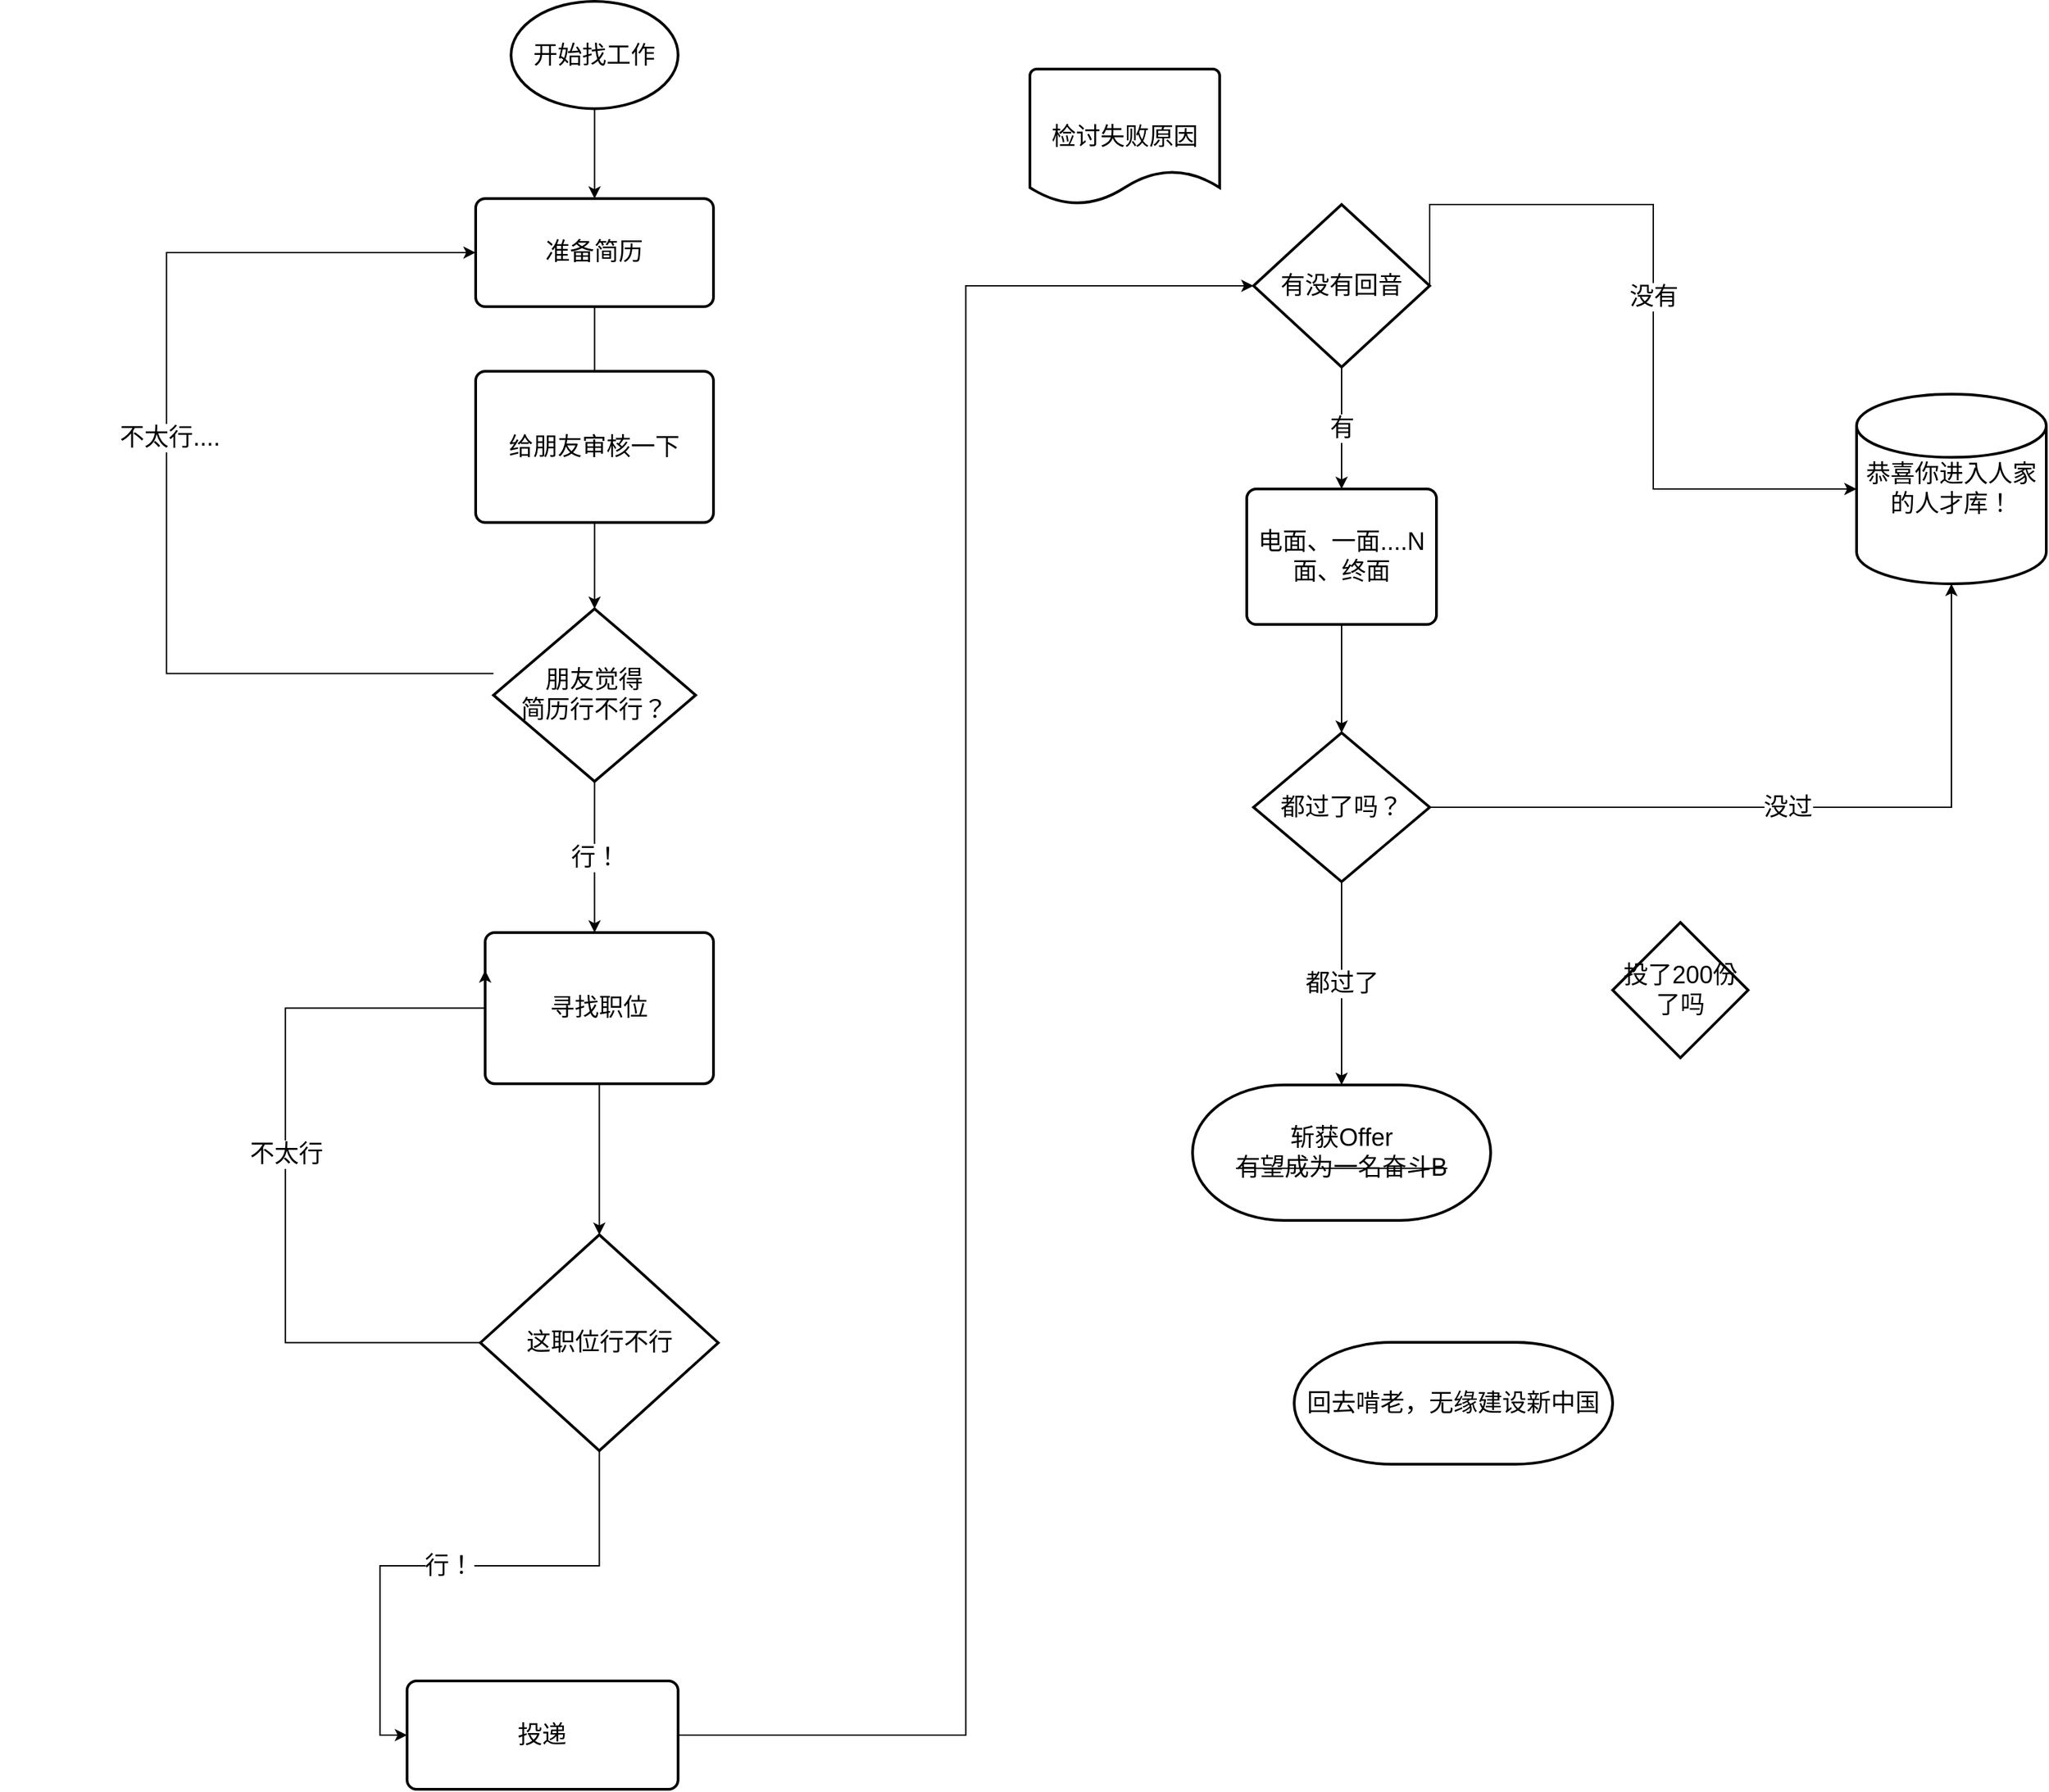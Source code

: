 <mxfile version="13.6.2" type="github">
  <diagram id="C5RBs43oDa-KdzZeNtuy" name="Page-1">
    <mxGraphModel dx="3177" dy="860" grid="1" gridSize="10" guides="1" tooltips="1" connect="1" arrows="1" fold="1" page="1" pageScale="1" pageWidth="827" pageHeight="1169" math="0" shadow="0">
      <root>
        <mxCell id="WIyWlLk6GJQsqaUBKTNV-0" />
        <mxCell id="WIyWlLk6GJQsqaUBKTNV-1" parent="WIyWlLk6GJQsqaUBKTNV-0" />
        <mxCell id="ZqWD20Xh-i8jmS281j4s-14" value="斩获Offer&lt;br style=&quot;font-size: 18px&quot;&gt;&lt;strike style=&quot;font-size: 18px&quot;&gt;有望成为一名奋斗B&lt;/strike&gt;" style="strokeWidth=2;html=1;shape=mxgraph.flowchart.terminator;whiteSpace=wrap;fontSize=18;" parent="WIyWlLk6GJQsqaUBKTNV-1" vertex="1">
          <mxGeometry x="-750" y="850" width="220" height="100" as="geometry" />
        </mxCell>
        <mxCell id="ZqWD20Xh-i8jmS281j4s-13" value="恭喜你进入人家的人才库！" style="strokeWidth=2;html=1;shape=mxgraph.flowchart.database;whiteSpace=wrap;fontSize=18;" parent="WIyWlLk6GJQsqaUBKTNV-1" vertex="1">
          <mxGeometry x="-260" y="340" width="140" height="140" as="geometry" />
        </mxCell>
        <mxCell id="ZqWD20Xh-i8jmS281j4s-0" value="开始找工作" style="strokeWidth=2;html=1;shape=mxgraph.flowchart.start_1;whiteSpace=wrap;fontSize=18;" parent="WIyWlLk6GJQsqaUBKTNV-1" vertex="1">
          <mxGeometry x="-1252.888" y="50" width="123.256" height="79.231" as="geometry" />
        </mxCell>
        <mxCell id="NFNQKHVkb_bmbVsBZRoB-7" value="" style="group" vertex="1" connectable="0" parent="WIyWlLk6GJQsqaUBKTNV-1">
          <mxGeometry x="-1630" y="195.641" width="530" height="924.359" as="geometry" />
        </mxCell>
        <mxCell id="ZqWD20Xh-i8jmS281j4s-9" style="edgeStyle=orthogonalEdgeStyle;rounded=0;orthogonalLoop=1;jettySize=auto;html=1;entryX=0.5;entryY=0;entryDx=0;entryDy=0;entryPerimeter=0;" parent="NFNQKHVkb_bmbVsBZRoB-7" source="ZqWD20Xh-i8jmS281j4s-1" edge="1">
          <mxGeometry relative="1" as="geometry">
            <mxPoint x="438.742" y="207.184" as="targetPoint" />
          </mxGeometry>
        </mxCell>
        <mxCell id="ZqWD20Xh-i8jmS281j4s-1" value="准备简历" style="rounded=1;whiteSpace=wrap;html=1;absoluteArcSize=1;arcSize=14;strokeWidth=2;fontSize=18;" parent="NFNQKHVkb_bmbVsBZRoB-7" vertex="1">
          <mxGeometry x="350.993" width="175.497" height="79.686" as="geometry" />
        </mxCell>
        <mxCell id="ZqWD20Xh-i8jmS281j4s-15" value="给朋友审核一下" style="rounded=1;whiteSpace=wrap;html=1;absoluteArcSize=1;arcSize=14;strokeWidth=2;fontSize=18;" parent="NFNQKHVkb_bmbVsBZRoB-7" vertex="1">
          <mxGeometry x="350.993" y="127.498" width="175.497" height="111.561" as="geometry" />
        </mxCell>
        <mxCell id="rwsjK8wrvo-BfNU32ZgP-2" style="edgeStyle=orthogonalEdgeStyle;rounded=0;orthogonalLoop=1;jettySize=auto;html=1;entryX=0;entryY=0.5;entryDx=0;entryDy=0;" parent="NFNQKHVkb_bmbVsBZRoB-7" source="rwsjK8wrvo-BfNU32ZgP-0" target="ZqWD20Xh-i8jmS281j4s-1" edge="1">
          <mxGeometry relative="1" as="geometry">
            <Array as="points">
              <mxPoint x="122.848" y="350.619" />
              <mxPoint x="122.848" y="39.843" />
            </Array>
          </mxGeometry>
        </mxCell>
        <mxCell id="NFNQKHVkb_bmbVsBZRoB-0" value="不太行...." style="edgeLabel;html=1;align=center;verticalAlign=middle;resizable=0;points=[];fontSize=18;" vertex="1" connectable="0" parent="rwsjK8wrvo-BfNU32ZgP-2">
          <mxGeometry x="0.066" y="-1" relative="1" as="geometry">
            <mxPoint x="1" as="offset" />
          </mxGeometry>
        </mxCell>
        <mxCell id="NFNQKHVkb_bmbVsBZRoB-1" value="行！" style="edgeStyle=orthogonalEdgeStyle;rounded=0;orthogonalLoop=1;jettySize=auto;html=1;exitX=0.5;exitY=1;exitDx=0;exitDy=0;exitPerimeter=0;fontSize=18;" edge="1" parent="NFNQKHVkb_bmbVsBZRoB-7" source="rwsjK8wrvo-BfNU32ZgP-0">
          <mxGeometry relative="1" as="geometry">
            <mxPoint x="438.742" y="541.866" as="targetPoint" />
          </mxGeometry>
        </mxCell>
        <mxCell id="rwsjK8wrvo-BfNU32ZgP-0" value="朋友觉得&lt;br&gt;简历行不行？" style="strokeWidth=2;html=1;shape=mxgraph.flowchart.decision;whiteSpace=wrap;fontSize=18;" parent="NFNQKHVkb_bmbVsBZRoB-7" vertex="1">
          <mxGeometry x="364.156" y="302.807" width="149.172" height="127.498" as="geometry" />
        </mxCell>
        <mxCell id="rwsjK8wrvo-BfNU32ZgP-1" style="edgeStyle=orthogonalEdgeStyle;rounded=0;orthogonalLoop=1;jettySize=auto;html=1;entryX=0.5;entryY=0;entryDx=0;entryDy=0;entryPerimeter=0;" parent="NFNQKHVkb_bmbVsBZRoB-7" source="ZqWD20Xh-i8jmS281j4s-15" target="rwsjK8wrvo-BfNU32ZgP-0" edge="1">
          <mxGeometry relative="1" as="geometry" />
        </mxCell>
        <mxCell id="NFNQKHVkb_bmbVsBZRoB-3" value="&lt;font style=&quot;font-size: 18px&quot;&gt;寻找职位&lt;/font&gt;" style="rounded=1;whiteSpace=wrap;html=1;absoluteArcSize=1;arcSize=14;strokeWidth=2;" vertex="1" parent="NFNQKHVkb_bmbVsBZRoB-7">
          <mxGeometry x="358.013" y="541.866" width="168.477" height="111.561" as="geometry" />
        </mxCell>
        <mxCell id="NFNQKHVkb_bmbVsBZRoB-6" value="不太行" style="edgeStyle=orthogonalEdgeStyle;rounded=0;orthogonalLoop=1;jettySize=auto;html=1;entryX=0;entryY=0.25;entryDx=0;entryDy=0;fontSize=18;" edge="1" parent="NFNQKHVkb_bmbVsBZRoB-7" source="NFNQKHVkb_bmbVsBZRoB-4" target="NFNQKHVkb_bmbVsBZRoB-3">
          <mxGeometry relative="1" as="geometry">
            <mxPoint x="193.046" y="717.175" as="targetPoint" />
            <Array as="points">
              <mxPoint x="210.596" y="844.673" />
              <mxPoint x="210.596" y="597.646" />
              <mxPoint x="358.013" y="597.646" />
            </Array>
          </mxGeometry>
        </mxCell>
        <mxCell id="NFNQKHVkb_bmbVsBZRoB-4" value="这职位行不行" style="strokeWidth=2;html=1;shape=mxgraph.flowchart.decision;whiteSpace=wrap;fontSize=18;" vertex="1" parent="NFNQKHVkb_bmbVsBZRoB-7">
          <mxGeometry x="354.503" y="764.987" width="175.497" height="159.372" as="geometry" />
        </mxCell>
        <mxCell id="NFNQKHVkb_bmbVsBZRoB-5" style="edgeStyle=orthogonalEdgeStyle;rounded=0;orthogonalLoop=1;jettySize=auto;html=1;entryX=0.5;entryY=0;entryDx=0;entryDy=0;entryPerimeter=0;" edge="1" parent="NFNQKHVkb_bmbVsBZRoB-7" source="NFNQKHVkb_bmbVsBZRoB-3" target="NFNQKHVkb_bmbVsBZRoB-4">
          <mxGeometry relative="1" as="geometry" />
        </mxCell>
        <mxCell id="ZqWD20Xh-i8jmS281j4s-3" style="edgeStyle=orthogonalEdgeStyle;rounded=0;orthogonalLoop=1;jettySize=auto;html=1;entryX=0.5;entryY=0;entryDx=0;entryDy=0;" parent="WIyWlLk6GJQsqaUBKTNV-1" source="ZqWD20Xh-i8jmS281j4s-0" target="ZqWD20Xh-i8jmS281j4s-1" edge="1">
          <mxGeometry relative="1" as="geometry" />
        </mxCell>
        <mxCell id="NFNQKHVkb_bmbVsBZRoB-30" style="edgeStyle=orthogonalEdgeStyle;rounded=0;orthogonalLoop=1;jettySize=auto;html=1;entryX=0;entryY=0.5;entryDx=0;entryDy=0;entryPerimeter=0;fontSize=18;" edge="1" parent="WIyWlLk6GJQsqaUBKTNV-1" source="NFNQKHVkb_bmbVsBZRoB-11" target="NFNQKHVkb_bmbVsBZRoB-13">
          <mxGeometry relative="1" as="geometry" />
        </mxCell>
        <mxCell id="NFNQKHVkb_bmbVsBZRoB-11" value="投递" style="rounded=1;whiteSpace=wrap;html=1;absoluteArcSize=1;arcSize=14;strokeWidth=2;fontSize=18;" vertex="1" parent="WIyWlLk6GJQsqaUBKTNV-1">
          <mxGeometry x="-1329.63" y="1290" width="200" height="80" as="geometry" />
        </mxCell>
        <mxCell id="NFNQKHVkb_bmbVsBZRoB-12" value="行！" style="edgeStyle=orthogonalEdgeStyle;rounded=0;orthogonalLoop=1;jettySize=auto;html=1;entryX=0;entryY=0.5;entryDx=0;entryDy=0;fontSize=18;" edge="1" parent="WIyWlLk6GJQsqaUBKTNV-1" source="NFNQKHVkb_bmbVsBZRoB-4" target="NFNQKHVkb_bmbVsBZRoB-11">
          <mxGeometry relative="1" as="geometry" />
        </mxCell>
        <mxCell id="NFNQKHVkb_bmbVsBZRoB-15" value="没有" style="edgeStyle=orthogonalEdgeStyle;rounded=0;orthogonalLoop=1;jettySize=auto;html=1;fontSize=18;exitX=1;exitY=0.5;exitDx=0;exitDy=0;exitPerimeter=0;" edge="1" parent="WIyWlLk6GJQsqaUBKTNV-1" source="NFNQKHVkb_bmbVsBZRoB-13" target="ZqWD20Xh-i8jmS281j4s-13">
          <mxGeometry relative="1" as="geometry">
            <Array as="points">
              <mxPoint x="-575" y="200" />
              <mxPoint x="-410" y="200" />
              <mxPoint x="-410" y="410" />
            </Array>
          </mxGeometry>
        </mxCell>
        <mxCell id="NFNQKHVkb_bmbVsBZRoB-16" value="有" style="edgeStyle=orthogonalEdgeStyle;rounded=0;orthogonalLoop=1;jettySize=auto;html=1;fontSize=18;entryX=0.5;entryY=0;entryDx=0;entryDy=0;" edge="1" parent="WIyWlLk6GJQsqaUBKTNV-1" source="NFNQKHVkb_bmbVsBZRoB-13" target="NFNQKHVkb_bmbVsBZRoB-17">
          <mxGeometry relative="1" as="geometry">
            <mxPoint x="-640" y="450" as="targetPoint" />
          </mxGeometry>
        </mxCell>
        <mxCell id="NFNQKHVkb_bmbVsBZRoB-13" value="有没有回音" style="strokeWidth=2;html=1;shape=mxgraph.flowchart.decision;whiteSpace=wrap;fontSize=18;" vertex="1" parent="WIyWlLk6GJQsqaUBKTNV-1">
          <mxGeometry x="-705" y="200" width="130" height="120" as="geometry" />
        </mxCell>
        <mxCell id="NFNQKHVkb_bmbVsBZRoB-21" style="edgeStyle=orthogonalEdgeStyle;rounded=0;orthogonalLoop=1;jettySize=auto;html=1;entryX=0.5;entryY=0;entryDx=0;entryDy=0;entryPerimeter=0;fontSize=18;" edge="1" parent="WIyWlLk6GJQsqaUBKTNV-1" source="NFNQKHVkb_bmbVsBZRoB-17" target="NFNQKHVkb_bmbVsBZRoB-20">
          <mxGeometry relative="1" as="geometry" />
        </mxCell>
        <mxCell id="NFNQKHVkb_bmbVsBZRoB-17" value="电面、一面....N面、终面" style="rounded=1;whiteSpace=wrap;html=1;absoluteArcSize=1;arcSize=14;strokeWidth=2;fontSize=18;" vertex="1" parent="WIyWlLk6GJQsqaUBKTNV-1">
          <mxGeometry x="-710" y="410" width="140" height="100" as="geometry" />
        </mxCell>
        <mxCell id="NFNQKHVkb_bmbVsBZRoB-22" value="没过" style="edgeStyle=orthogonalEdgeStyle;rounded=0;orthogonalLoop=1;jettySize=auto;html=1;fontSize=18;entryX=0.5;entryY=1;entryDx=0;entryDy=0;entryPerimeter=0;" edge="1" parent="WIyWlLk6GJQsqaUBKTNV-1" source="NFNQKHVkb_bmbVsBZRoB-20" target="ZqWD20Xh-i8jmS281j4s-13">
          <mxGeometry x="-0.038" relative="1" as="geometry">
            <mxPoint x="-190" y="520" as="targetPoint" />
            <Array as="points">
              <mxPoint x="-190" y="645" />
            </Array>
            <mxPoint x="-1" as="offset" />
          </mxGeometry>
        </mxCell>
        <mxCell id="NFNQKHVkb_bmbVsBZRoB-25" value="都过了" style="edgeStyle=orthogonalEdgeStyle;rounded=0;orthogonalLoop=1;jettySize=auto;html=1;fontSize=18;entryX=0.5;entryY=0;entryDx=0;entryDy=0;entryPerimeter=0;" edge="1" parent="WIyWlLk6GJQsqaUBKTNV-1" source="NFNQKHVkb_bmbVsBZRoB-20" target="ZqWD20Xh-i8jmS281j4s-14">
          <mxGeometry relative="1" as="geometry">
            <mxPoint x="-640" y="940" as="targetPoint" />
          </mxGeometry>
        </mxCell>
        <mxCell id="NFNQKHVkb_bmbVsBZRoB-20" value="都过了吗？" style="strokeWidth=2;html=1;shape=mxgraph.flowchart.decision;whiteSpace=wrap;fontSize=18;" vertex="1" parent="WIyWlLk6GJQsqaUBKTNV-1">
          <mxGeometry x="-705" y="590" width="130" height="110" as="geometry" />
        </mxCell>
        <mxCell id="NFNQKHVkb_bmbVsBZRoB-28" value="检讨失败原因" style="strokeWidth=2;html=1;shape=mxgraph.flowchart.document2;whiteSpace=wrap;size=0.25;fontSize=18;" vertex="1" parent="WIyWlLk6GJQsqaUBKTNV-1">
          <mxGeometry x="-870" y="100" width="140" height="100" as="geometry" />
        </mxCell>
        <mxCell id="NFNQKHVkb_bmbVsBZRoB-29" value="回去啃老，无缘建设新中国" style="strokeWidth=2;html=1;shape=mxgraph.flowchart.terminator;whiteSpace=wrap;fontSize=18;" vertex="1" parent="WIyWlLk6GJQsqaUBKTNV-1">
          <mxGeometry x="-675" y="1040" width="235" height="90" as="geometry" />
        </mxCell>
        <mxCell id="NFNQKHVkb_bmbVsBZRoB-32" value="投了200份了吗" style="strokeWidth=2;html=1;shape=mxgraph.flowchart.decision;whiteSpace=wrap;fontSize=18;" vertex="1" parent="WIyWlLk6GJQsqaUBKTNV-1">
          <mxGeometry x="-440" y="730" width="100" height="100" as="geometry" />
        </mxCell>
      </root>
    </mxGraphModel>
  </diagram>
</mxfile>
